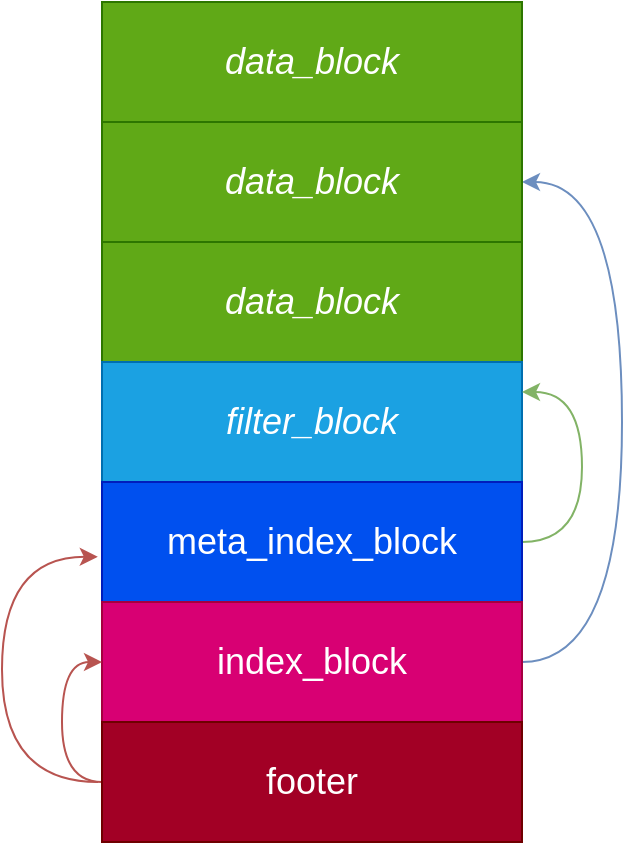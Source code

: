 <mxfile version="15.6.8" type="github">
  <diagram id="nWh4i7aCEB4WHvOJPP8o" name="Page-1">
    <mxGraphModel dx="1550" dy="835" grid="1" gridSize="10" guides="1" tooltips="1" connect="1" arrows="1" fold="1" page="1" pageScale="1" pageWidth="827" pageHeight="1169" math="0" shadow="0">
      <root>
        <mxCell id="0" />
        <mxCell id="1" parent="0" />
        <mxCell id="BwvZNgGaLuB2nNxKJBUf-1" value="&lt;i style=&quot;font-size: 18px&quot;&gt;data_block&lt;/i&gt;" style="rounded=0;whiteSpace=wrap;html=1;fillColor=#60a917;strokeColor=#2D7600;fontColor=#ffffff;" parent="1" vertex="1">
          <mxGeometry x="160" y="220" width="210" height="60" as="geometry" />
        </mxCell>
        <mxCell id="BwvZNgGaLuB2nNxKJBUf-2" value="&lt;font size=&quot;1&quot;&gt;&lt;i style=&quot;font-size: 18px&quot;&gt;filter_block&lt;/i&gt;&lt;/font&gt;" style="rounded=0;whiteSpace=wrap;html=1;fillColor=#1ba1e2;strokeColor=#006EAF;fontColor=#ffffff;" parent="1" vertex="1">
          <mxGeometry x="160" y="280" width="210" height="60" as="geometry" />
        </mxCell>
        <mxCell id="3iq7CdBpNYwRC2LymsqA-7" style="edgeStyle=orthogonalEdgeStyle;rounded=0;orthogonalLoop=1;jettySize=auto;html=1;entryX=1;entryY=0.25;entryDx=0;entryDy=0;exitX=1;exitY=0.5;exitDx=0;exitDy=0;fillColor=#d5e8d4;strokeColor=#82b366;curved=1;" edge="1" parent="1" source="BwvZNgGaLuB2nNxKJBUf-3" target="BwvZNgGaLuB2nNxKJBUf-2">
          <mxGeometry relative="1" as="geometry">
            <Array as="points">
              <mxPoint x="400" y="370" />
              <mxPoint x="400" y="295" />
            </Array>
          </mxGeometry>
        </mxCell>
        <mxCell id="BwvZNgGaLuB2nNxKJBUf-3" value="&lt;font style=&quot;font-size: 18px&quot;&gt;meta_index_block&lt;/font&gt;" style="rounded=0;whiteSpace=wrap;html=1;fillColor=#0050ef;strokeColor=#001DBC;fontColor=#ffffff;" parent="1" vertex="1">
          <mxGeometry x="160" y="340" width="210" height="60" as="geometry" />
        </mxCell>
        <mxCell id="3iq7CdBpNYwRC2LymsqA-6" style="edgeStyle=orthogonalEdgeStyle;rounded=0;orthogonalLoop=1;jettySize=auto;html=1;entryX=1;entryY=0.5;entryDx=0;entryDy=0;exitX=1;exitY=0.5;exitDx=0;exitDy=0;fillColor=#dae8fc;strokeColor=#6c8ebf;curved=1;" edge="1" parent="1" source="BwvZNgGaLuB2nNxKJBUf-4" target="3iq7CdBpNYwRC2LymsqA-4">
          <mxGeometry relative="1" as="geometry">
            <Array as="points">
              <mxPoint x="420" y="430" />
              <mxPoint x="420" y="190" />
            </Array>
          </mxGeometry>
        </mxCell>
        <mxCell id="BwvZNgGaLuB2nNxKJBUf-4" value="&lt;font style=&quot;font-size: 18px&quot;&gt;index_block&lt;/font&gt;" style="rounded=0;whiteSpace=wrap;html=1;fillColor=#d80073;strokeColor=#A50040;fontColor=#ffffff;" parent="1" vertex="1">
          <mxGeometry x="160" y="400" width="210" height="60" as="geometry" />
        </mxCell>
        <mxCell id="3iq7CdBpNYwRC2LymsqA-2" style="edgeStyle=orthogonalEdgeStyle;rounded=0;orthogonalLoop=1;jettySize=auto;html=1;entryX=0;entryY=0.5;entryDx=0;entryDy=0;exitX=0;exitY=0.5;exitDx=0;exitDy=0;fillColor=#f8cecc;strokeColor=#b85450;curved=1;" edge="1" parent="1" source="BwvZNgGaLuB2nNxKJBUf-5" target="BwvZNgGaLuB2nNxKJBUf-4">
          <mxGeometry relative="1" as="geometry" />
        </mxCell>
        <mxCell id="3iq7CdBpNYwRC2LymsqA-3" style="edgeStyle=orthogonalEdgeStyle;rounded=0;orthogonalLoop=1;jettySize=auto;html=1;entryX=-0.01;entryY=0.623;entryDx=0;entryDy=0;entryPerimeter=0;fillColor=#f8cecc;strokeColor=#b85450;curved=1;" edge="1" parent="1" target="BwvZNgGaLuB2nNxKJBUf-3">
          <mxGeometry relative="1" as="geometry">
            <mxPoint x="158" y="490" as="sourcePoint" />
            <Array as="points">
              <mxPoint x="110" y="490" />
              <mxPoint x="110" y="377" />
            </Array>
          </mxGeometry>
        </mxCell>
        <mxCell id="BwvZNgGaLuB2nNxKJBUf-5" value="&lt;font style=&quot;font-size: 18px&quot;&gt;footer&lt;/font&gt;" style="rounded=0;whiteSpace=wrap;html=1;fillColor=#a20025;strokeColor=#6F0000;fontColor=#ffffff;" parent="1" vertex="1">
          <mxGeometry x="160" y="460" width="210" height="60" as="geometry" />
        </mxCell>
        <mxCell id="3iq7CdBpNYwRC2LymsqA-4" value="&lt;i style=&quot;font-size: 18px&quot;&gt;data_block&lt;/i&gt;" style="rounded=0;whiteSpace=wrap;html=1;fillColor=#60a917;strokeColor=#2D7600;fontColor=#ffffff;" vertex="1" parent="1">
          <mxGeometry x="160" y="160" width="210" height="60" as="geometry" />
        </mxCell>
        <mxCell id="3iq7CdBpNYwRC2LymsqA-5" value="&lt;font size=&quot;1&quot;&gt;&lt;i style=&quot;font-size: 18px&quot;&gt;data_block&lt;/i&gt;&lt;/font&gt;" style="rounded=0;whiteSpace=wrap;html=1;fillColor=#60a917;strokeColor=#2D7600;fontColor=#ffffff;" vertex="1" parent="1">
          <mxGeometry x="160" y="100" width="210" height="60" as="geometry" />
        </mxCell>
      </root>
    </mxGraphModel>
  </diagram>
</mxfile>

